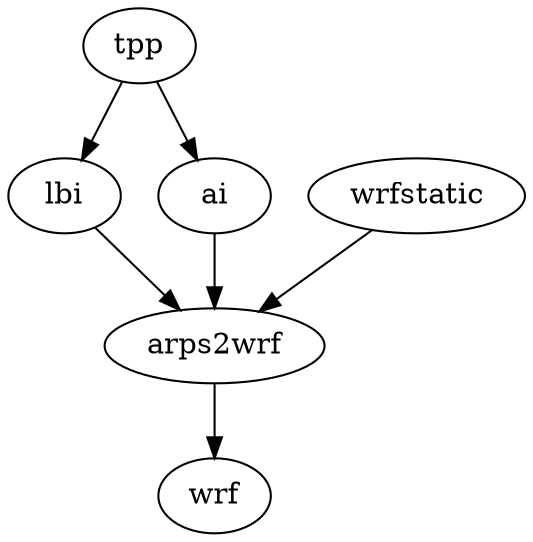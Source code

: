 digraph {
	arps2wrf -> wrf ;
	tpp -> lbi ;
	tpp -> ai ;
	lbi -> arps2wrf ;
	ai -> arps2wrf ;
	wrfstatic -> arps2wrf ;
}
